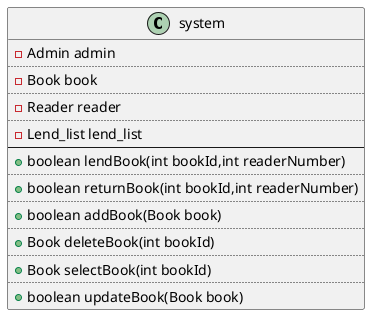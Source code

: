@startuml
class system{
    -Admin admin
    ..
    -Book book
    ..
    -Reader reader
    ..
    -Lend_list lend_list
    --
    +boolean lendBook(int bookId,int readerNumber)
    ..
    +boolean returnBook(int bookId,int readerNumber)
    ..
    +boolean addBook(Book book)
    ..
    +Book deleteBook(int bookId)
    ..
    +Book selectBook(int bookId)
    ..
    +boolean updateBook(Book book)
}

@enduml